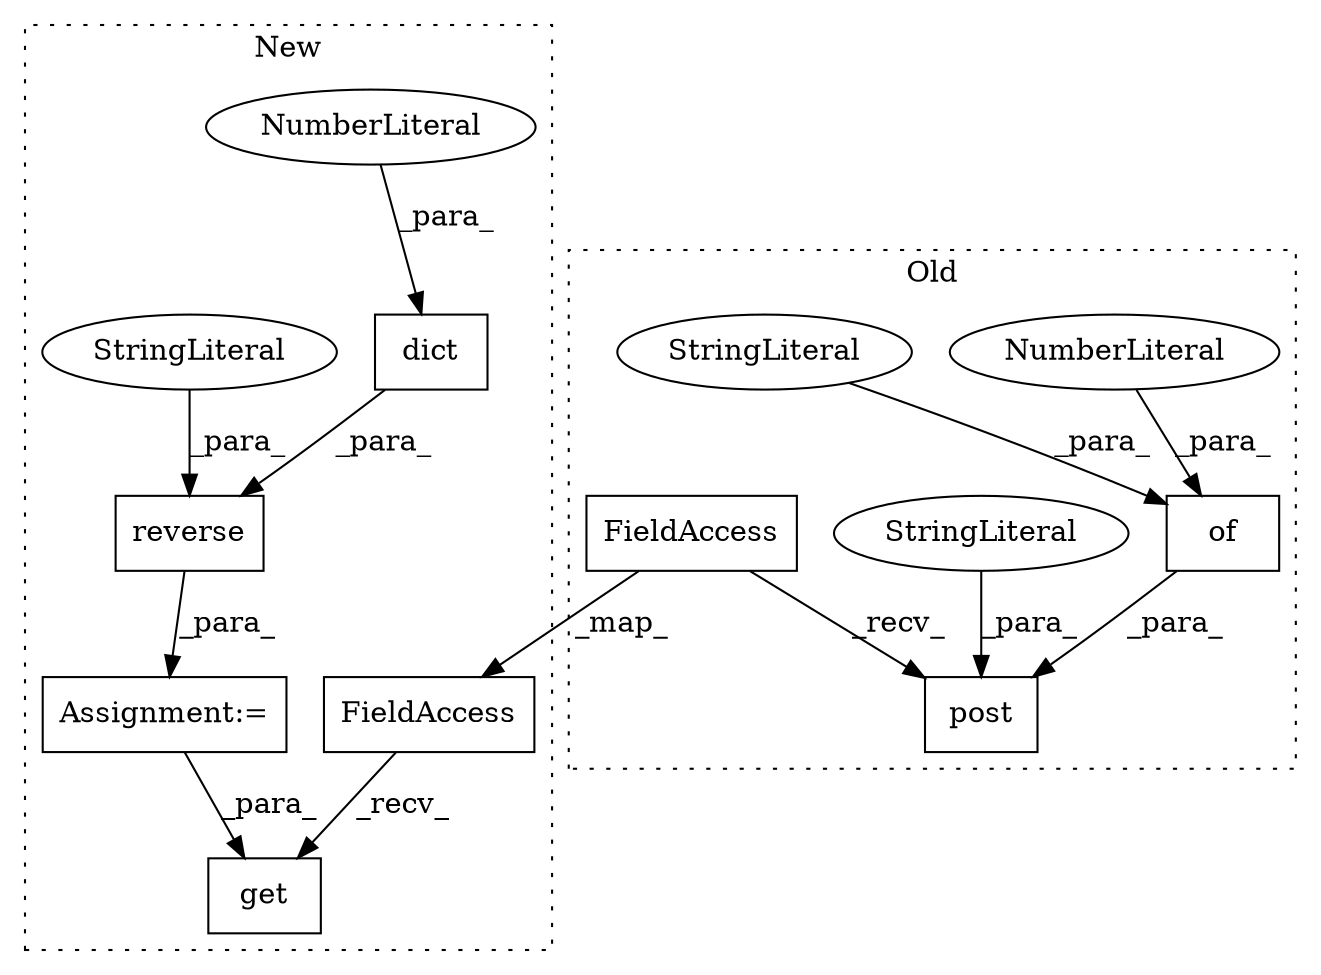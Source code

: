 digraph G {
subgraph cluster0 {
1 [label="post" a="32" s="3084,3123" l="5,1" shape="box"];
5 [label="of" a="32" s="3108,3122" l="3,1" shape="box"];
6 [label="NumberLiteral" a="34" s="3121" l="1" shape="ellipse"];
8 [label="StringLiteral" a="45" s="3111" l="9" shape="ellipse"];
10 [label="StringLiteral" a="45" s="3089" l="14" shape="ellipse"];
13 [label="FieldAccess" a="22" s="3072" l="11" shape="box"];
label = "Old";
style="dotted";
}
subgraph cluster1 {
2 [label="dict" a="32" s="3140,3146" l="5,1" shape="box"];
3 [label="NumberLiteral" a="34" s="3145" l="1" shape="ellipse"];
4 [label="get" a="32" s="3175,3182" l="4,1" shape="box"];
7 [label="reverse" a="32" s="3113,3147" l="8,1" shape="box"];
9 [label="Assignment:=" a="7" s="3112" l="1" shape="box"];
11 [label="StringLiteral" a="45" s="3121" l="18" shape="ellipse"];
12 [label="FieldAccess" a="22" s="3163" l="11" shape="box"];
label = "New";
style="dotted";
}
2 -> 7 [label="_para_"];
3 -> 2 [label="_para_"];
5 -> 1 [label="_para_"];
6 -> 5 [label="_para_"];
7 -> 9 [label="_para_"];
8 -> 5 [label="_para_"];
9 -> 4 [label="_para_"];
10 -> 1 [label="_para_"];
11 -> 7 [label="_para_"];
12 -> 4 [label="_recv_"];
13 -> 12 [label="_map_"];
13 -> 1 [label="_recv_"];
}